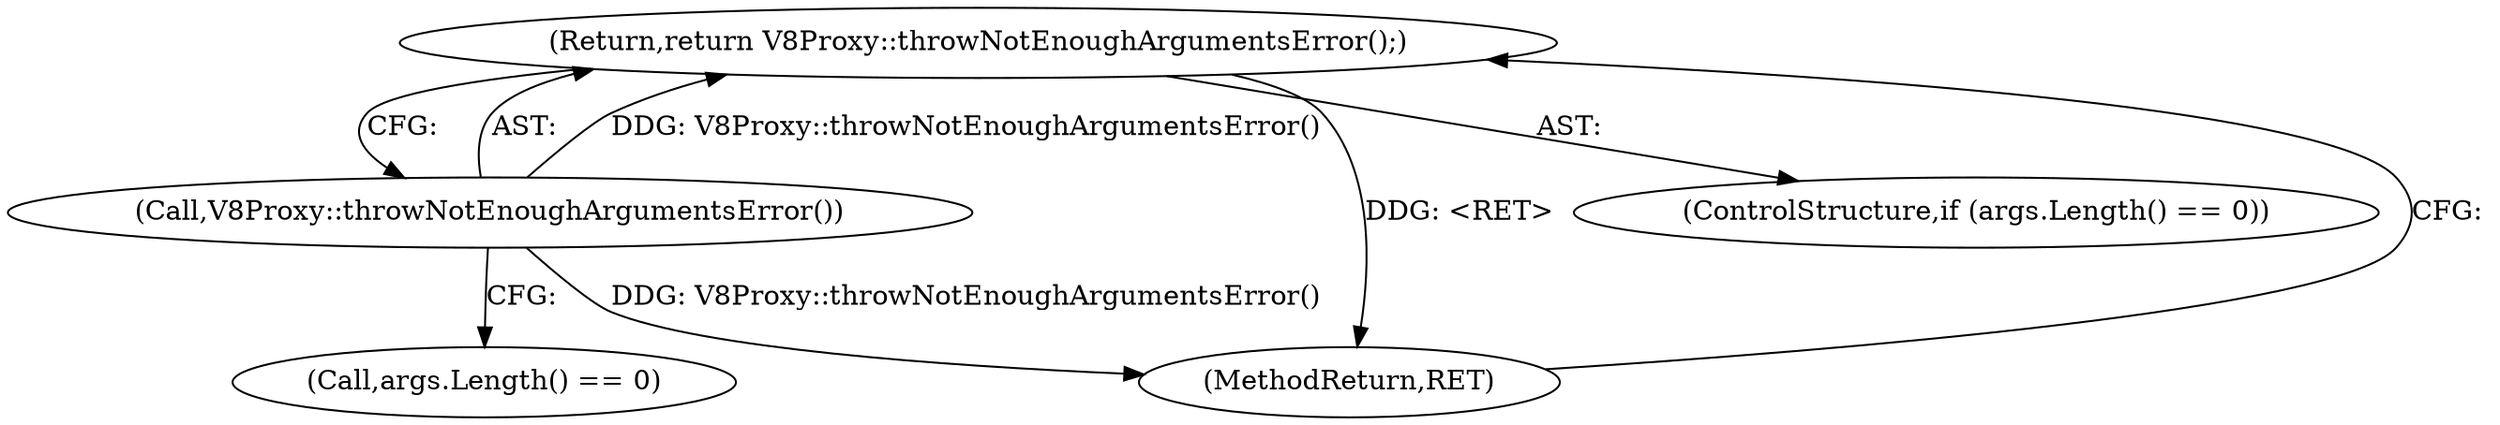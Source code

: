 digraph "1_Chrome_e9372a1bfd3588a80fcf49aa07321f0971dd6091_67@del" {
"1000121" [label="(Return,return V8Proxy::throwNotEnoughArgumentsError();)"];
"1000122" [label="(Call,V8Proxy::throwNotEnoughArgumentsError())"];
"1000121" [label="(Return,return V8Proxy::throwNotEnoughArgumentsError();)"];
"1000261" [label="(MethodReturn,RET)"];
"1000122" [label="(Call,V8Proxy::throwNotEnoughArgumentsError())"];
"1000118" [label="(Call,args.Length() == 0)"];
"1000117" [label="(ControlStructure,if (args.Length() == 0))"];
"1000121" -> "1000117"  [label="AST: "];
"1000121" -> "1000122"  [label="CFG: "];
"1000122" -> "1000121"  [label="AST: "];
"1000261" -> "1000121"  [label="CFG: "];
"1000121" -> "1000261"  [label="DDG: <RET>"];
"1000122" -> "1000121"  [label="DDG: V8Proxy::throwNotEnoughArgumentsError()"];
"1000122" -> "1000118"  [label="CFG: "];
"1000122" -> "1000261"  [label="DDG: V8Proxy::throwNotEnoughArgumentsError()"];
}
